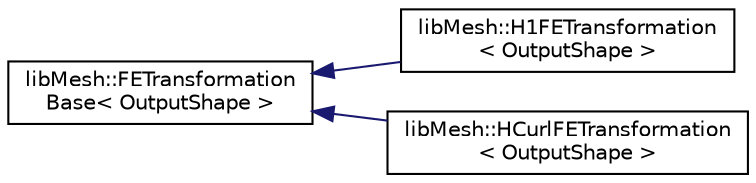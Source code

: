 digraph "Graphical Class Hierarchy"
{
  edge [fontname="Helvetica",fontsize="10",labelfontname="Helvetica",labelfontsize="10"];
  node [fontname="Helvetica",fontsize="10",shape=record];
  rankdir="LR";
  Node1 [label="libMesh::FETransformation\lBase\< OutputShape \>",height=0.2,width=0.4,color="black", fillcolor="white", style="filled",URL="$classlibMesh_1_1FETransformationBase.html"];
  Node1 -> Node2 [dir="back",color="midnightblue",fontsize="10",style="solid",fontname="Helvetica"];
  Node2 [label="libMesh::H1FETransformation\l\< OutputShape \>",height=0.2,width=0.4,color="black", fillcolor="white", style="filled",URL="$classlibMesh_1_1H1FETransformation.html"];
  Node1 -> Node3 [dir="back",color="midnightblue",fontsize="10",style="solid",fontname="Helvetica"];
  Node3 [label="libMesh::HCurlFETransformation\l\< OutputShape \>",height=0.2,width=0.4,color="black", fillcolor="white", style="filled",URL="$classlibMesh_1_1HCurlFETransformation.html"];
}
